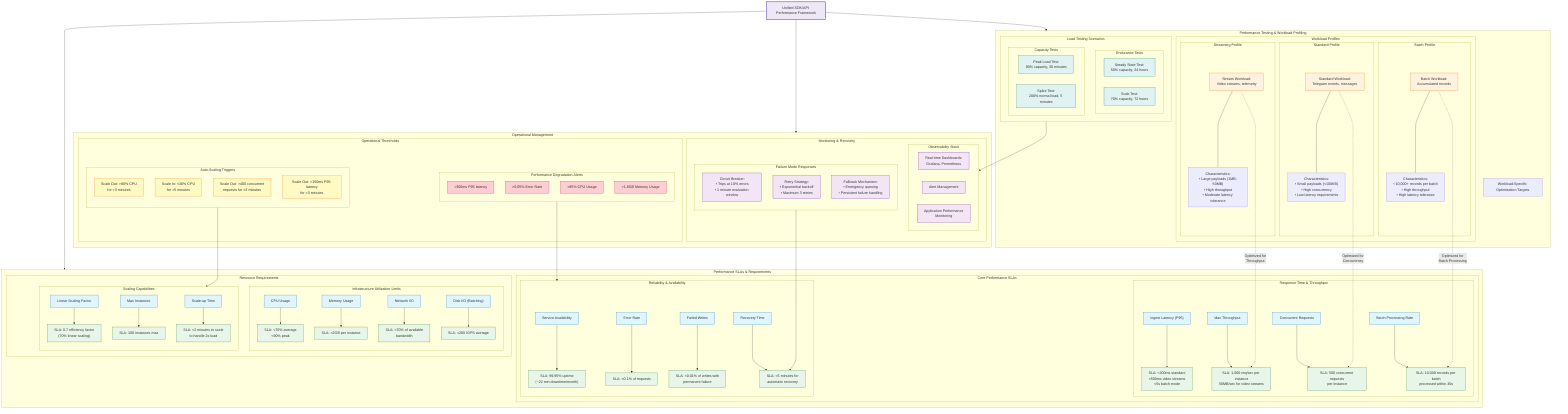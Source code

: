 flowchart TD
    %% Enhanced styling for better visual hierarchy
    classDef metrics fill:#e1f5fe,stroke:#0277bd,stroke-width:1px
    classDef sla fill:#e8f5e9,stroke:#2e7d32,stroke-width:1px
    classDef scaling fill:#fff9c4,stroke:#f57f17,stroke-width:1px
    classDef warn fill:#ffcdd2,stroke:#c62828,stroke-width:1px
    classDef title fill:#ede7f6,stroke:#4527a0,stroke-width:2px
    classDef section fill:#f3e5f5,stroke:#6a1b9a,stroke-width:1px
    classDef workload fill:#fff3e0,stroke:#ef6c00,stroke-width:1px
    classDef testing fill:#e0f2f1,stroke:#00796b,stroke-width:1px
    
    %% Main Title - Central Organizing Element
    MainTitle["Unified SDK/API Performance Framework"]:::title
    
    %% Main Categories
    MainTitle --> SLASection
    MainTitle --> TestingSection
    MainTitle --> OperationalSection
    
    %% SLA Specifications Section
    subgraph SLASection["Performance SLAs & Requirements"]
        direction LR
        
        %% Service Level Agreements by Category
        subgraph PerformanceSLAs["Core Performance SLAs"]
            direction TB
            
            %% Latency & Throughput Metrics with SLAs
            subgraph LatencyThroughput["Response Time & Throughput"]
                direction TB
                IngestLatency["Ingest Latency (P95)"]:::metrics
                MaxThroughput["Max Throughput"]:::metrics
                ConcurrentReqs["Concurrent Requests"]:::metrics
                BatchPerf["Batch Processing Rate"]:::metrics
                
                IngestLatency --> LatencySLA["SLA: <200ms standard<br><500ms video streams<br><5s batch mode"]:::sla
                MaxThroughput --> ThroughputSLA["SLA: 1,000 req/sec per instance<br>50MB/sec for video streams"]:::sla
                ConcurrentReqs --> ConcurrentSLA["SLA: 500 concurrent requests<br>per instance"]:::sla
                BatchPerf --> BatchPerfSLA["SLA: 10,000 records per batch<br>processed within 30s"]:::sla
            end
            
            %% Reliability Metrics with SLAs
            subgraph ReliabilitySLAs["Reliability & Availability"]
                direction TB
                Availability["Service Availability"]:::metrics
                ErrorRate["Error Rate"]:::metrics
                FailedWrites["Failed Writes"]:::metrics
                RecoveryTime["Recovery Time"]:::metrics
                
                Availability --> AvailabilitySLA["SLA: 99.95% uptime<br>(~22 min downtime/month)"]:::sla
                ErrorRate --> ErrorRateSLA["SLA: <0.1% of requests"]:::sla
                FailedWrites --> FailedWritesSLA["SLA: <0.01% of writes with<br>permanent failure"]:::sla
                RecoveryTime --> RecoveryTimeSLA["SLA: <5 minutes for<br>automatic recovery"]:::sla
            end
        end
        
        %% Resource Requirements
        subgraph ResourceSLAs["Resource Requirements"]
            direction TB
            
            %% Resource Utilization Metrics with SLAs
            subgraph ResourceUtilization["Infrastructure Utilization Limits"]
                direction TB
                CPUUsage["CPU Usage"]:::metrics
                MemoryUsage["Memory Usage"]:::metrics
                NetworkIO["Network I/O"]:::metrics
                DiskIO["Disk I/O (Batching)"]:::metrics
                
                CPUUsage --> CPUSageSLA["SLA: <70% average<br><90% peak"]:::sla
                MemoryUsage --> MemoryUsageSLA["SLA: <2GB per instance"]:::sla
                NetworkIO --> NetworkIOSLA["SLA: <70% of available<br>bandwidth"]:::sla
                DiskIO --> DiskIOSLA["SLA: <200 IOPS average"]:::sla
            end
            
            %% Scalability Metrics with SLAs
            subgraph ScalabilitySLAs["Scaling Capabilities"]
                direction TB
                LinearScaling["Linear Scaling Factor"]:::metrics
                MaxInstances["Max Instances"]:::metrics
                ScaleUpTime["Scale-up Time"]:::metrics
                
                LinearScaling --> ScalingSLA["SLA: 0.7 efficiency factor<br>(70% linear scaling)"]:::sla
                MaxInstances --> InstancesSLA["SLA: 100 instances max"]:::sla
                ScaleUpTime --> ScaleTimeSLA["SLA: <2 minutes to scale<br>to handle 2x load"]:::sla
            end
        end
    end
    
    %% Testing & Profiling Section
    subgraph TestingSection["Performance Testing & Workload Profiling"]
        direction TB
        
        %% Workload Profile Definitions
        subgraph WorkloadProfiles["Workload Profiles"]
            direction TB
            
            subgraph StandardProfile["Standard Profile"]
                direction LR
                StandardWorkload["Standard Workload:<br>Telegram events, messages"]:::workload
                StandardProps["Characteristics:<br>• Small payloads (<100KB)<br>• High concurrency<br>• Low latency requirements"]
                StandardWorkload --- StandardProps
            end
            
            subgraph StreamProfile["Streaming Profile"]
                direction LR
                StreamWorkload["Stream Workload:<br>Video streams, telemetry"]:::workload
                StreamProps["Characteristics:<br>• Large payloads (1MB-50MB)<br>• High throughput<br>• Moderate latency tolerance"]
                StreamWorkload --- StreamProps
            end
            
            subgraph BatchProfile["Batch Profile"]
                direction LR
                BatchWorkload["Batch Workload:<br>Accumulated records"]:::workload
                BatchProps["Characteristics:<br>• 10,000+ records per batch<br>• High throughput<br>• High latency tolerance"]
                BatchWorkload --- BatchProps
            end
        end
        
        %% Load Testing Methodology
        subgraph TestingMethodology["Load Testing Scenarios"]
            direction TB
            
            subgraph EnduranceTests["Endurance Tests"]
                direction LR
                SteadyState["Steady State Test:<br>50% capacity, 24 hours"]:::testing
                Soak["Soak Test:<br>70% capacity, 72 hours"]:::testing
            end
            
            subgraph CapacityTests["Capacity Tests"]
                direction LR
                PeakLoad["Peak Load Test:<br>90% capacity, 30 minutes"]:::testing
                Spike["Spike Test:<br>200% normal load, 5 minutes"]:::testing
            end
        end
        
        %% Workload Optimization Targets
        WorkloadTargets["Workload-Specific Optimization Targets"]
        StandardWorkload -. "Optimized for<br>Concurrency" .-> ConcurrentSLA
        StreamWorkload -. "Optimized for<br>Throughput" .-> ThroughputSLA
        BatchWorkload -. "Optimized for<br>Batch Processing" .-> BatchPerfSLA
    end
    
    %% Operational Management Section
    subgraph OperationalSection["Operational Management"]
        direction TB
        
        %% Thresholds & Alerting
        subgraph ThresholdsSection["Operational Thresholds"]
            direction TB
            
            %% Auto-Scaling Triggers
            subgraph ScalingThresholds["Auto-Scaling Triggers"]
                direction TB
                ScaleOutCPU["Scale Out: >80% CPU<br>for >3 minutes"]:::scaling
                ScaleInCPU["Scale In: <30% CPU<br>for >5 minutes"]:::scaling
                ScaleOutReqs["Scale Out: >400 concurrent<br>requests for >2 minutes"]:::scaling
                ScaleOutLatency["Scale Out: >150ms P95 latency<br>for >3 minutes"]:::scaling
            end
            
            %% Alert Thresholds
            subgraph DegradationThresholds["Performance Degradation Alerts"]
                direction TB
                LatencyWarning[">300ms P95 latency"]:::warn
                ErrorRateWarning[">0.05% Error Rate"]:::warn
                CPUWarning[">85% CPU Usage"]:::warn
                MemoryWarning[">1.8GB Memory Usage"]:::warn
            end
        end
        
        %% Monitoring & Recovery
        subgraph RecoverySection["Monitoring & Recovery"]
            direction TB
            
            %% Monitoring Tools
            subgraph MonitoringTools["Observability Stack"]
                direction LR
                Dashboards["Real-time Dashboards:<br>Grafana, Prometheus"]:::section
                Alerts["Alert Management"]:::section
                APM["Application Performance<br>Monitoring"]:::section
            end
            
            %% Failure Handling
            subgraph FailureModes["Failure Mode Responses"]
                direction TB
                CircuitBreaker["Circuit Breaker:<br>• Trips at 10% errors<br>• 1 minute evaluation window"]:::section
                Retry["Retry Strategy:<br>• Exponential backoff<br>• Maximum 3 retries"]:::section
                Fallback["Fallback Mechanism:<br>• Emergency queuing<br>• Persistent failure handling"]:::section
            end
        end
    end
    
    %% Cross-section relationships
    TestingMethodology --> MonitoringTools
    ScalingThresholds --> ScalabilitySLAs
    DegradationThresholds --> ReliabilitySLAs
    FailureModes --> RecoveryTimeSLA